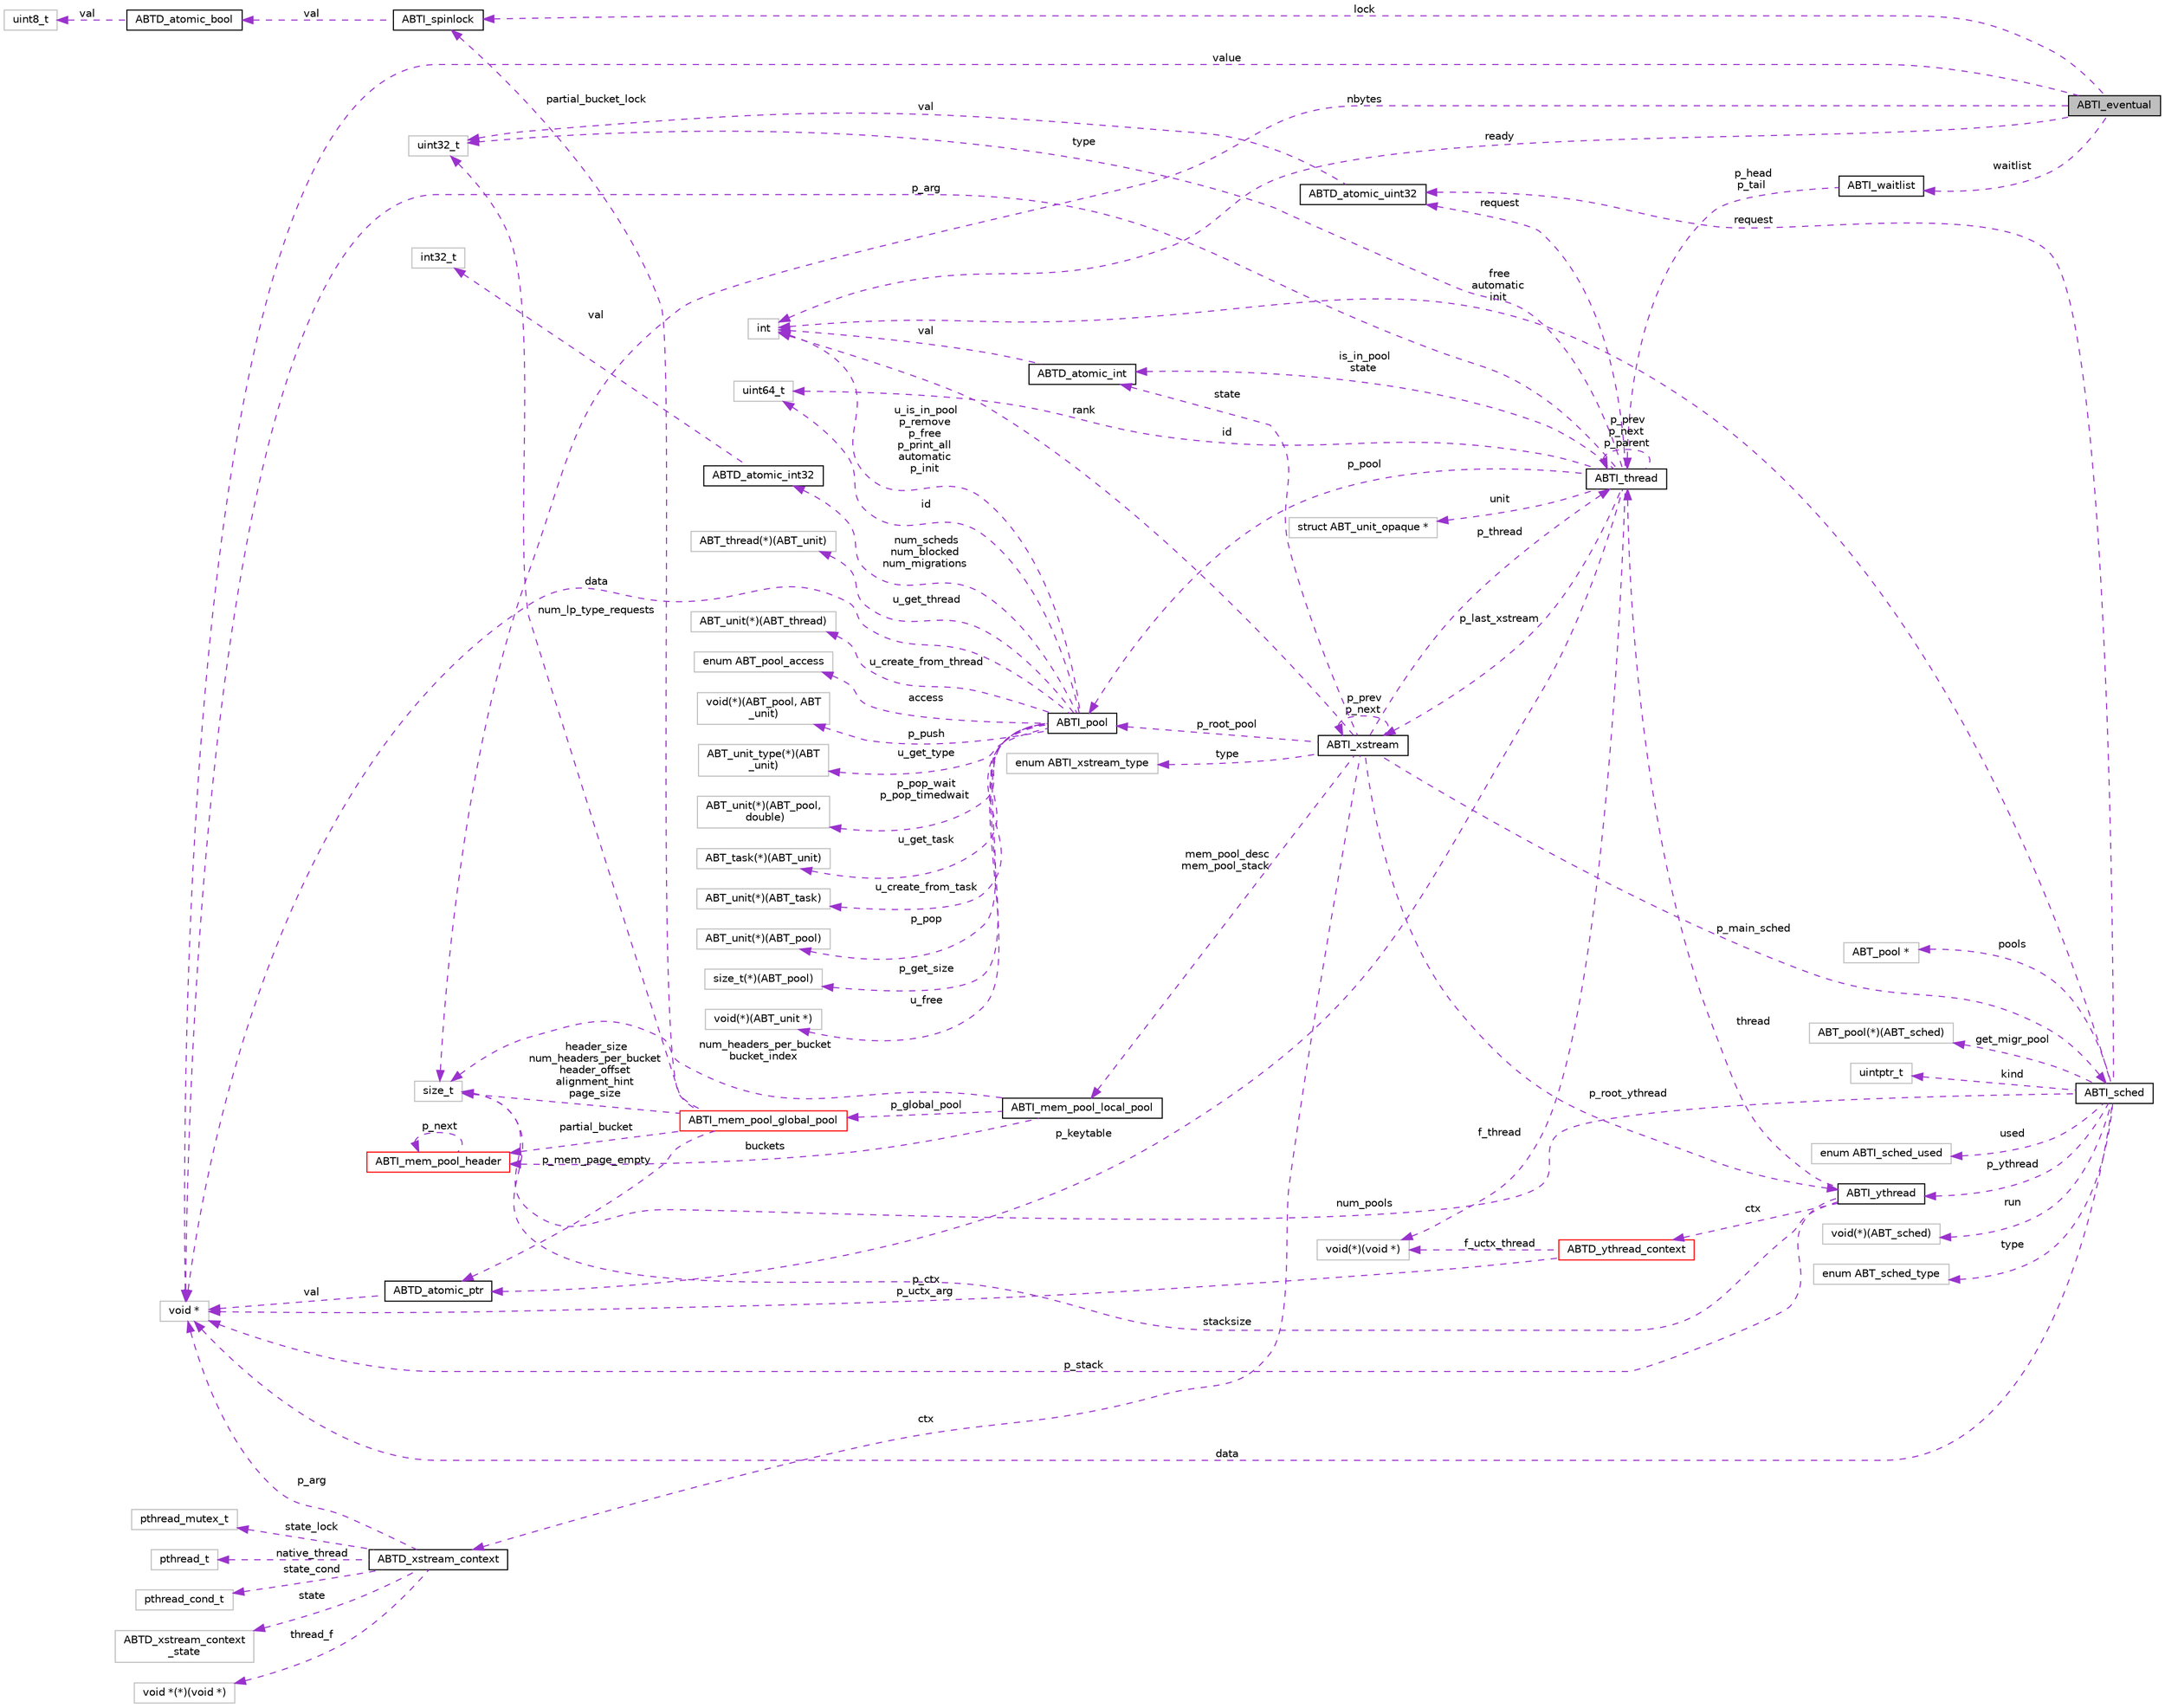 digraph "ABTI_eventual"
{
  edge [fontname="Helvetica",fontsize="10",labelfontname="Helvetica",labelfontsize="10"];
  node [fontname="Helvetica",fontsize="10",shape=record];
  rankdir="LR";
  Node1 [label="ABTI_eventual",height=0.2,width=0.4,color="black", fillcolor="grey75", style="filled" fontcolor="black"];
  Node2 -> Node1 [dir="back",color="darkorchid3",fontsize="10",style="dashed",label=" lock" ,fontname="Helvetica"];
  Node2 [label="ABTI_spinlock",height=0.2,width=0.4,color="black", fillcolor="white", style="filled",URL="$dc/d81/structABTI__spinlock.html"];
  Node3 -> Node2 [dir="back",color="darkorchid3",fontsize="10",style="dashed",label=" val" ,fontname="Helvetica"];
  Node3 [label="ABTD_atomic_bool",height=0.2,width=0.4,color="black", fillcolor="white", style="filled",URL="$df/d2c/structABTD__atomic__bool.html"];
  Node4 -> Node3 [dir="back",color="darkorchid3",fontsize="10",style="dashed",label=" val" ,fontname="Helvetica"];
  Node4 [label="uint8_t",height=0.2,width=0.4,color="grey75", fillcolor="white", style="filled"];
  Node5 -> Node1 [dir="back",color="darkorchid3",fontsize="10",style="dashed",label=" nbytes" ,fontname="Helvetica"];
  Node5 [label="size_t",height=0.2,width=0.4,color="grey75", fillcolor="white", style="filled"];
  Node6 -> Node1 [dir="back",color="darkorchid3",fontsize="10",style="dashed",label=" waitlist" ,fontname="Helvetica"];
  Node6 [label="ABTI_waitlist",height=0.2,width=0.4,color="black", fillcolor="white", style="filled",URL="$dd/d00/structABTI__waitlist.html"];
  Node7 -> Node6 [dir="back",color="darkorchid3",fontsize="10",style="dashed",label=" p_head\np_tail" ,fontname="Helvetica"];
  Node7 [label="ABTI_thread",height=0.2,width=0.4,color="black", fillcolor="white", style="filled",URL="$d3/d55/structABTI__thread.html"];
  Node8 -> Node7 [dir="back",color="darkorchid3",fontsize="10",style="dashed",label=" f_thread" ,fontname="Helvetica"];
  Node8 [label="void(*)(void *)",height=0.2,width=0.4,color="grey75", fillcolor="white", style="filled"];
  Node9 -> Node7 [dir="back",color="darkorchid3",fontsize="10",style="dashed",label=" id" ,fontname="Helvetica"];
  Node9 [label="uint64_t",height=0.2,width=0.4,color="grey75", fillcolor="white", style="filled"];
  Node7 -> Node7 [dir="back",color="darkorchid3",fontsize="10",style="dashed",label=" p_prev\np_next\np_parent" ,fontname="Helvetica"];
  Node10 -> Node7 [dir="back",color="darkorchid3",fontsize="10",style="dashed",label=" p_pool" ,fontname="Helvetica"];
  Node10 [label="ABTI_pool",height=0.2,width=0.4,color="black", fillcolor="white", style="filled",URL="$df/d65/structABTI__pool.html"];
  Node11 -> Node10 [dir="back",color="darkorchid3",fontsize="10",style="dashed",label=" p_get_size" ,fontname="Helvetica"];
  Node11 [label="size_t(*)(ABT_pool)",height=0.2,width=0.4,color="grey75", fillcolor="white", style="filled"];
  Node12 -> Node10 [dir="back",color="darkorchid3",fontsize="10",style="dashed",label=" u_free" ,fontname="Helvetica"];
  Node12 [label="void(*)(ABT_unit *)",height=0.2,width=0.4,color="grey75", fillcolor="white", style="filled"];
  Node13 -> Node10 [dir="back",color="darkorchid3",fontsize="10",style="dashed",label=" u_get_thread" ,fontname="Helvetica"];
  Node13 [label="ABT_thread(*)(ABT_unit)",height=0.2,width=0.4,color="grey75", fillcolor="white", style="filled"];
  Node14 -> Node10 [dir="back",color="darkorchid3",fontsize="10",style="dashed",label=" u_create_from_thread" ,fontname="Helvetica"];
  Node14 [label="ABT_unit(*)(ABT_thread)",height=0.2,width=0.4,color="grey75", fillcolor="white", style="filled"];
  Node9 -> Node10 [dir="back",color="darkorchid3",fontsize="10",style="dashed",label=" id" ,fontname="Helvetica"];
  Node15 -> Node10 [dir="back",color="darkorchid3",fontsize="10",style="dashed",label=" access" ,fontname="Helvetica"];
  Node15 [label="enum ABT_pool_access",height=0.2,width=0.4,color="grey75", fillcolor="white", style="filled"];
  Node16 -> Node10 [dir="back",color="darkorchid3",fontsize="10",style="dashed",label=" p_push" ,fontname="Helvetica"];
  Node16 [label="void(*)(ABT_pool, ABT\l_unit)",height=0.2,width=0.4,color="grey75", fillcolor="white", style="filled"];
  Node17 -> Node10 [dir="back",color="darkorchid3",fontsize="10",style="dashed",label=" u_get_type" ,fontname="Helvetica"];
  Node17 [label="ABT_unit_type(*)(ABT\l_unit)",height=0.2,width=0.4,color="grey75", fillcolor="white", style="filled"];
  Node18 -> Node10 [dir="back",color="darkorchid3",fontsize="10",style="dashed",label=" p_pop_wait\np_pop_timedwait" ,fontname="Helvetica"];
  Node18 [label="ABT_unit(*)(ABT_pool,\l double)",height=0.2,width=0.4,color="grey75", fillcolor="white", style="filled"];
  Node19 -> Node10 [dir="back",color="darkorchid3",fontsize="10",style="dashed",label=" u_is_in_pool\np_remove\np_free\np_print_all\nautomatic\np_init" ,fontname="Helvetica"];
  Node19 [label="int",height=0.2,width=0.4,color="grey75", fillcolor="white", style="filled"];
  Node20 -> Node10 [dir="back",color="darkorchid3",fontsize="10",style="dashed",label=" num_scheds\nnum_blocked\nnum_migrations" ,fontname="Helvetica"];
  Node20 [label="ABTD_atomic_int32",height=0.2,width=0.4,color="black", fillcolor="white", style="filled",URL="$db/d9a/structABTD__atomic__int32.html"];
  Node21 -> Node20 [dir="back",color="darkorchid3",fontsize="10",style="dashed",label=" val" ,fontname="Helvetica"];
  Node21 [label="int32_t",height=0.2,width=0.4,color="grey75", fillcolor="white", style="filled"];
  Node22 -> Node10 [dir="back",color="darkorchid3",fontsize="10",style="dashed",label=" u_get_task" ,fontname="Helvetica"];
  Node22 [label="ABT_task(*)(ABT_unit)",height=0.2,width=0.4,color="grey75", fillcolor="white", style="filled"];
  Node23 -> Node10 [dir="back",color="darkorchid3",fontsize="10",style="dashed",label=" u_create_from_task" ,fontname="Helvetica"];
  Node23 [label="ABT_unit(*)(ABT_task)",height=0.2,width=0.4,color="grey75", fillcolor="white", style="filled"];
  Node24 -> Node10 [dir="back",color="darkorchid3",fontsize="10",style="dashed",label=" p_pop" ,fontname="Helvetica"];
  Node24 [label="ABT_unit(*)(ABT_pool)",height=0.2,width=0.4,color="grey75", fillcolor="white", style="filled"];
  Node25 -> Node10 [dir="back",color="darkorchid3",fontsize="10",style="dashed",label=" data" ,fontname="Helvetica"];
  Node25 [label="void *",height=0.2,width=0.4,color="grey75", fillcolor="white", style="filled"];
  Node26 -> Node7 [dir="back",color="darkorchid3",fontsize="10",style="dashed",label=" p_last_xstream" ,fontname="Helvetica"];
  Node26 [label="ABTI_xstream",height=0.2,width=0.4,color="black", fillcolor="white", style="filled",URL="$dc/d3f/structABTI__xstream.html"];
  Node27 -> Node26 [dir="back",color="darkorchid3",fontsize="10",style="dashed",label=" ctx" ,fontname="Helvetica"];
  Node27 [label="ABTD_xstream_context",height=0.2,width=0.4,color="black", fillcolor="white", style="filled",URL="$df/dec/structABTD__xstream__context.html"];
  Node28 -> Node27 [dir="back",color="darkorchid3",fontsize="10",style="dashed",label=" state" ,fontname="Helvetica"];
  Node28 [label="ABTD_xstream_context\l_state",height=0.2,width=0.4,color="grey75", fillcolor="white", style="filled"];
  Node29 -> Node27 [dir="back",color="darkorchid3",fontsize="10",style="dashed",label=" thread_f" ,fontname="Helvetica"];
  Node29 [label="void *(*)(void *)",height=0.2,width=0.4,color="grey75", fillcolor="white", style="filled"];
  Node30 -> Node27 [dir="back",color="darkorchid3",fontsize="10",style="dashed",label=" state_lock" ,fontname="Helvetica"];
  Node30 [label="pthread_mutex_t",height=0.2,width=0.4,color="grey75", fillcolor="white", style="filled"];
  Node31 -> Node27 [dir="back",color="darkorchid3",fontsize="10",style="dashed",label=" native_thread" ,fontname="Helvetica"];
  Node31 [label="pthread_t",height=0.2,width=0.4,color="grey75", fillcolor="white", style="filled"];
  Node32 -> Node27 [dir="back",color="darkorchid3",fontsize="10",style="dashed",label=" state_cond" ,fontname="Helvetica"];
  Node32 [label="pthread_cond_t",height=0.2,width=0.4,color="grey75", fillcolor="white", style="filled"];
  Node25 -> Node27 [dir="back",color="darkorchid3",fontsize="10",style="dashed",label=" p_arg" ,fontname="Helvetica"];
  Node7 -> Node26 [dir="back",color="darkorchid3",fontsize="10",style="dashed",label=" p_thread" ,fontname="Helvetica"];
  Node33 -> Node26 [dir="back",color="darkorchid3",fontsize="10",style="dashed",label=" p_main_sched" ,fontname="Helvetica"];
  Node33 [label="ABTI_sched",height=0.2,width=0.4,color="black", fillcolor="white", style="filled",URL="$d0/dd5/structABTI__sched.html"];
  Node34 -> Node33 [dir="back",color="darkorchid3",fontsize="10",style="dashed",label=" get_migr_pool" ,fontname="Helvetica"];
  Node34 [label="ABT_pool(*)(ABT_sched)",height=0.2,width=0.4,color="grey75", fillcolor="white", style="filled"];
  Node35 -> Node33 [dir="back",color="darkorchid3",fontsize="10",style="dashed",label=" p_ythread" ,fontname="Helvetica"];
  Node35 [label="ABTI_ythread",height=0.2,width=0.4,color="black", fillcolor="white", style="filled",URL="$d5/d5f/structABTI__ythread.html"];
  Node7 -> Node35 [dir="back",color="darkorchid3",fontsize="10",style="dashed",label=" thread" ,fontname="Helvetica"];
  Node5 -> Node35 [dir="back",color="darkorchid3",fontsize="10",style="dashed",label=" stacksize" ,fontname="Helvetica"];
  Node36 -> Node35 [dir="back",color="darkorchid3",fontsize="10",style="dashed",label=" ctx" ,fontname="Helvetica"];
  Node36 [label="ABTD_ythread_context",height=0.2,width=0.4,color="red", fillcolor="white", style="filled",URL="$d8/df3/structABTD__ythread__context.html"];
  Node8 -> Node36 [dir="back",color="darkorchid3",fontsize="10",style="dashed",label=" f_uctx_thread" ,fontname="Helvetica"];
  Node25 -> Node36 [dir="back",color="darkorchid3",fontsize="10",style="dashed",label=" p_ctx\np_uctx_arg" ,fontname="Helvetica"];
  Node25 -> Node35 [dir="back",color="darkorchid3",fontsize="10",style="dashed",label=" p_stack" ,fontname="Helvetica"];
  Node5 -> Node33 [dir="back",color="darkorchid3",fontsize="10",style="dashed",label=" num_pools" ,fontname="Helvetica"];
  Node19 -> Node33 [dir="back",color="darkorchid3",fontsize="10",style="dashed",label=" free\nautomatic\ninit" ,fontname="Helvetica"];
  Node37 -> Node33 [dir="back",color="darkorchid3",fontsize="10",style="dashed",label=" run" ,fontname="Helvetica"];
  Node37 [label="void(*)(ABT_sched)",height=0.2,width=0.4,color="grey75", fillcolor="white", style="filled"];
  Node38 -> Node33 [dir="back",color="darkorchid3",fontsize="10",style="dashed",label=" pools" ,fontname="Helvetica"];
  Node38 [label="ABT_pool *",height=0.2,width=0.4,color="grey75", fillcolor="white", style="filled"];
  Node39 -> Node33 [dir="back",color="darkorchid3",fontsize="10",style="dashed",label=" request" ,fontname="Helvetica"];
  Node39 [label="ABTD_atomic_uint32",height=0.2,width=0.4,color="black", fillcolor="white", style="filled",URL="$db/df7/structABTD__atomic__uint32.html"];
  Node40 -> Node39 [dir="back",color="darkorchid3",fontsize="10",style="dashed",label=" val" ,fontname="Helvetica"];
  Node40 [label="uint32_t",height=0.2,width=0.4,color="grey75", fillcolor="white", style="filled"];
  Node41 -> Node33 [dir="back",color="darkorchid3",fontsize="10",style="dashed",label=" used" ,fontname="Helvetica"];
  Node41 [label="enum ABTI_sched_used",height=0.2,width=0.4,color="grey75", fillcolor="white", style="filled"];
  Node25 -> Node33 [dir="back",color="darkorchid3",fontsize="10",style="dashed",label=" data" ,fontname="Helvetica"];
  Node42 -> Node33 [dir="back",color="darkorchid3",fontsize="10",style="dashed",label=" type" ,fontname="Helvetica"];
  Node42 [label="enum ABT_sched_type",height=0.2,width=0.4,color="grey75", fillcolor="white", style="filled"];
  Node43 -> Node33 [dir="back",color="darkorchid3",fontsize="10",style="dashed",label=" kind" ,fontname="Helvetica"];
  Node43 [label="uintptr_t",height=0.2,width=0.4,color="grey75", fillcolor="white", style="filled"];
  Node35 -> Node26 [dir="back",color="darkorchid3",fontsize="10",style="dashed",label=" p_root_ythread" ,fontname="Helvetica"];
  Node10 -> Node26 [dir="back",color="darkorchid3",fontsize="10",style="dashed",label=" p_root_pool" ,fontname="Helvetica"];
  Node44 -> Node26 [dir="back",color="darkorchid3",fontsize="10",style="dashed",label=" type" ,fontname="Helvetica"];
  Node44 [label="enum ABTI_xstream_type",height=0.2,width=0.4,color="grey75", fillcolor="white", style="filled"];
  Node26 -> Node26 [dir="back",color="darkorchid3",fontsize="10",style="dashed",label=" p_prev\np_next" ,fontname="Helvetica"];
  Node45 -> Node26 [dir="back",color="darkorchid3",fontsize="10",style="dashed",label=" state" ,fontname="Helvetica"];
  Node45 [label="ABTD_atomic_int",height=0.2,width=0.4,color="black", fillcolor="white", style="filled",URL="$d5/df5/structABTD__atomic__int.html"];
  Node19 -> Node45 [dir="back",color="darkorchid3",fontsize="10",style="dashed",label=" val" ,fontname="Helvetica"];
  Node19 -> Node26 [dir="back",color="darkorchid3",fontsize="10",style="dashed",label=" rank" ,fontname="Helvetica"];
  Node46 -> Node26 [dir="back",color="darkorchid3",fontsize="10",style="dashed",label=" mem_pool_desc\nmem_pool_stack" ,fontname="Helvetica"];
  Node46 [label="ABTI_mem_pool_local_pool",height=0.2,width=0.4,color="black", fillcolor="white", style="filled",URL="$d6/d69/structABTI__mem__pool__local__pool.html"];
  Node5 -> Node46 [dir="back",color="darkorchid3",fontsize="10",style="dashed",label=" num_headers_per_bucket\nbucket_index" ,fontname="Helvetica"];
  Node47 -> Node46 [dir="back",color="darkorchid3",fontsize="10",style="dashed",label=" buckets" ,fontname="Helvetica"];
  Node47 [label="ABTI_mem_pool_header",height=0.2,width=0.4,color="red", fillcolor="white", style="filled",URL="$de/d24/structABTI__mem__pool__header.html"];
  Node47 -> Node47 [dir="back",color="darkorchid3",fontsize="10",style="dashed",label=" p_next" ,fontname="Helvetica"];
  Node48 -> Node46 [dir="back",color="darkorchid3",fontsize="10",style="dashed",label=" p_global_pool" ,fontname="Helvetica"];
  Node48 [label="ABTI_mem_pool_global_pool",height=0.2,width=0.4,color="red", fillcolor="white", style="filled",URL="$d7/de4/structABTI__mem__pool__global__pool.html"];
  Node2 -> Node48 [dir="back",color="darkorchid3",fontsize="10",style="dashed",label=" partial_bucket_lock" ,fontname="Helvetica"];
  Node5 -> Node48 [dir="back",color="darkorchid3",fontsize="10",style="dashed",label=" header_size\nnum_headers_per_bucket\nheader_offset\nalignment_hint\npage_size" ,fontname="Helvetica"];
  Node40 -> Node48 [dir="back",color="darkorchid3",fontsize="10",style="dashed",label=" num_lp_type_requests" ,fontname="Helvetica"];
  Node47 -> Node48 [dir="back",color="darkorchid3",fontsize="10",style="dashed",label=" partial_bucket" ,fontname="Helvetica"];
  Node49 -> Node48 [dir="back",color="darkorchid3",fontsize="10",style="dashed",label=" p_mem_page_empty" ,fontname="Helvetica"];
  Node49 [label="ABTD_atomic_ptr",height=0.2,width=0.4,color="black", fillcolor="white", style="filled",URL="$df/d5b/structABTD__atomic__ptr.html"];
  Node25 -> Node49 [dir="back",color="darkorchid3",fontsize="10",style="dashed",label=" val" ,fontname="Helvetica"];
  Node40 -> Node7 [dir="back",color="darkorchid3",fontsize="10",style="dashed",label=" type" ,fontname="Helvetica"];
  Node45 -> Node7 [dir="back",color="darkorchid3",fontsize="10",style="dashed",label=" is_in_pool\nstate" ,fontname="Helvetica"];
  Node49 -> Node7 [dir="back",color="darkorchid3",fontsize="10",style="dashed",label=" p_keytable" ,fontname="Helvetica"];
  Node39 -> Node7 [dir="back",color="darkorchid3",fontsize="10",style="dashed",label=" request" ,fontname="Helvetica"];
  Node25 -> Node7 [dir="back",color="darkorchid3",fontsize="10",style="dashed",label=" p_arg" ,fontname="Helvetica"];
  Node50 -> Node7 [dir="back",color="darkorchid3",fontsize="10",style="dashed",label=" unit" ,fontname="Helvetica"];
  Node50 [label="struct ABT_unit_opaque *",height=0.2,width=0.4,color="grey75", fillcolor="white", style="filled"];
  Node19 -> Node1 [dir="back",color="darkorchid3",fontsize="10",style="dashed",label=" ready" ,fontname="Helvetica"];
  Node25 -> Node1 [dir="back",color="darkorchid3",fontsize="10",style="dashed",label=" value" ,fontname="Helvetica"];
}
